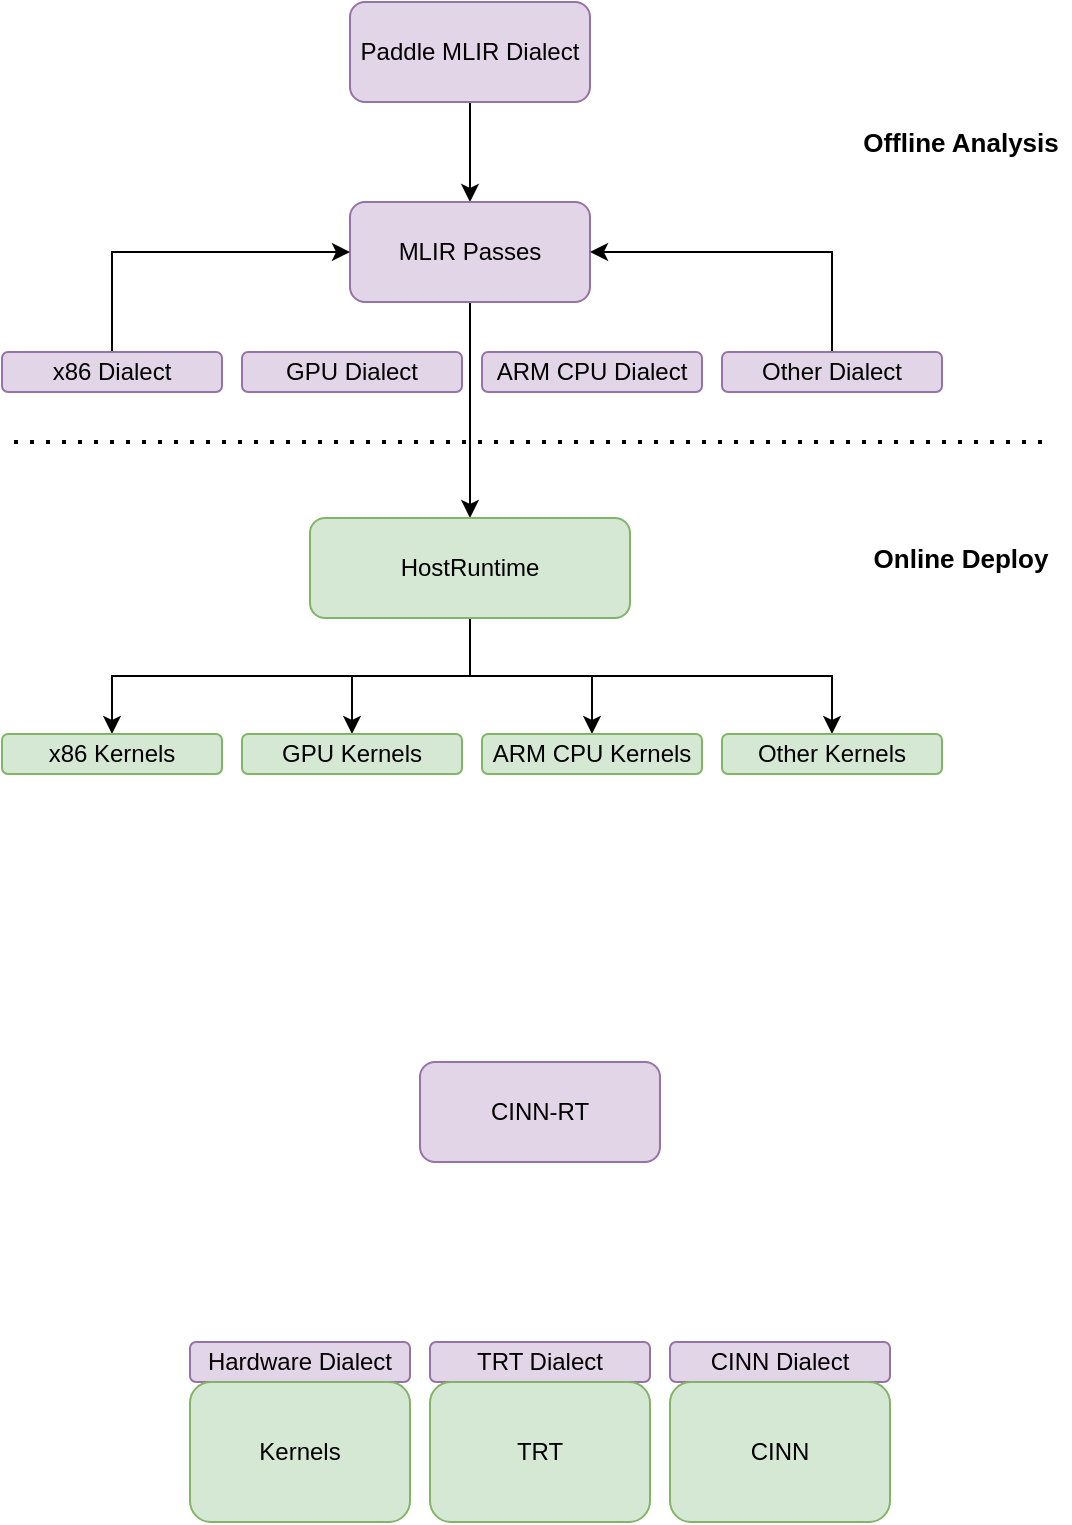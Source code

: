 <mxfile version="15.5.7" type="github">
  <diagram id="OK6-vwCXTCh-dlWnl3EN" name="Page-1">
    <mxGraphModel dx="1298" dy="841" grid="1" gridSize="10" guides="1" tooltips="1" connect="1" arrows="1" fold="1" page="1" pageScale="1" pageWidth="850" pageHeight="1100" math="0" shadow="0">
      <root>
        <mxCell id="0" />
        <mxCell id="1" parent="0" />
        <mxCell id="GctJTzEbkkCPuwblg5-j-24" style="edgeStyle=orthogonalEdgeStyle;rounded=0;orthogonalLoop=1;jettySize=auto;html=1;exitX=0.5;exitY=1;exitDx=0;exitDy=0;entryX=0.5;entryY=0;entryDx=0;entryDy=0;" edge="1" parent="1" source="GctJTzEbkkCPuwblg5-j-1" target="GctJTzEbkkCPuwblg5-j-2">
          <mxGeometry relative="1" as="geometry" />
        </mxCell>
        <mxCell id="GctJTzEbkkCPuwblg5-j-1" value="Paddle MLIR Dialect" style="rounded=1;whiteSpace=wrap;html=1;fillColor=#e1d5e7;strokeColor=#9673a6;" vertex="1" parent="1">
          <mxGeometry x="330" y="110" width="120" height="50" as="geometry" />
        </mxCell>
        <mxCell id="GctJTzEbkkCPuwblg5-j-25" style="edgeStyle=orthogonalEdgeStyle;rounded=0;orthogonalLoop=1;jettySize=auto;html=1;exitX=0.5;exitY=1;exitDx=0;exitDy=0;entryX=0.5;entryY=0;entryDx=0;entryDy=0;" edge="1" parent="1" source="GctJTzEbkkCPuwblg5-j-2" target="GctJTzEbkkCPuwblg5-j-3">
          <mxGeometry relative="1" as="geometry" />
        </mxCell>
        <mxCell id="GctJTzEbkkCPuwblg5-j-2" value="MLIR Passes" style="rounded=1;whiteSpace=wrap;html=1;fillColor=#e1d5e7;strokeColor=#9673a6;" vertex="1" parent="1">
          <mxGeometry x="330" y="210" width="120" height="50" as="geometry" />
        </mxCell>
        <mxCell id="GctJTzEbkkCPuwblg5-j-50" style="edgeStyle=orthogonalEdgeStyle;rounded=0;orthogonalLoop=1;jettySize=auto;html=1;exitX=0.5;exitY=1;exitDx=0;exitDy=0;entryX=0.5;entryY=0;entryDx=0;entryDy=0;fontSize=13;" edge="1" parent="1" source="GctJTzEbkkCPuwblg5-j-3" target="GctJTzEbkkCPuwblg5-j-5">
          <mxGeometry relative="1" as="geometry" />
        </mxCell>
        <mxCell id="GctJTzEbkkCPuwblg5-j-51" style="edgeStyle=orthogonalEdgeStyle;rounded=0;orthogonalLoop=1;jettySize=auto;html=1;exitX=0.5;exitY=1;exitDx=0;exitDy=0;entryX=0.5;entryY=0;entryDx=0;entryDy=0;fontSize=13;" edge="1" parent="1" source="GctJTzEbkkCPuwblg5-j-3" target="GctJTzEbkkCPuwblg5-j-20">
          <mxGeometry relative="1" as="geometry" />
        </mxCell>
        <mxCell id="GctJTzEbkkCPuwblg5-j-52" style="edgeStyle=orthogonalEdgeStyle;rounded=0;orthogonalLoop=1;jettySize=auto;html=1;exitX=0.5;exitY=1;exitDx=0;exitDy=0;entryX=0.5;entryY=0;entryDx=0;entryDy=0;fontSize=13;" edge="1" parent="1" source="GctJTzEbkkCPuwblg5-j-3" target="GctJTzEbkkCPuwblg5-j-7">
          <mxGeometry relative="1" as="geometry" />
        </mxCell>
        <mxCell id="GctJTzEbkkCPuwblg5-j-53" style="edgeStyle=orthogonalEdgeStyle;rounded=0;orthogonalLoop=1;jettySize=auto;html=1;exitX=0.5;exitY=1;exitDx=0;exitDy=0;entryX=0.5;entryY=0;entryDx=0;entryDy=0;fontSize=13;" edge="1" parent="1" source="GctJTzEbkkCPuwblg5-j-3" target="GctJTzEbkkCPuwblg5-j-12">
          <mxGeometry relative="1" as="geometry" />
        </mxCell>
        <mxCell id="GctJTzEbkkCPuwblg5-j-3" value="HostRuntime" style="rounded=1;whiteSpace=wrap;html=1;fillColor=#d5e8d4;strokeColor=#82b366;" vertex="1" parent="1">
          <mxGeometry x="310" y="368" width="160" height="50" as="geometry" />
        </mxCell>
        <mxCell id="GctJTzEbkkCPuwblg5-j-22" style="edgeStyle=orthogonalEdgeStyle;rounded=0;orthogonalLoop=1;jettySize=auto;html=1;exitX=0.5;exitY=0;exitDx=0;exitDy=0;entryX=0;entryY=0.5;entryDx=0;entryDy=0;" edge="1" parent="1" source="GctJTzEbkkCPuwblg5-j-4" target="GctJTzEbkkCPuwblg5-j-2">
          <mxGeometry relative="1" as="geometry" />
        </mxCell>
        <mxCell id="GctJTzEbkkCPuwblg5-j-23" style="edgeStyle=orthogonalEdgeStyle;rounded=0;orthogonalLoop=1;jettySize=auto;html=1;exitX=0.5;exitY=0;exitDx=0;exitDy=0;entryX=1;entryY=0.5;entryDx=0;entryDy=0;" edge="1" parent="1" source="GctJTzEbkkCPuwblg5-j-19" target="GctJTzEbkkCPuwblg5-j-2">
          <mxGeometry relative="1" as="geometry" />
        </mxCell>
        <mxCell id="GctJTzEbkkCPuwblg5-j-28" value="" style="endArrow=none;dashed=1;html=1;dashPattern=1 3;strokeWidth=2;rounded=0;" edge="1" parent="1">
          <mxGeometry width="50" height="50" relative="1" as="geometry">
            <mxPoint x="676" y="330" as="sourcePoint" />
            <mxPoint x="156" y="330" as="targetPoint" />
          </mxGeometry>
        </mxCell>
        <mxCell id="GctJTzEbkkCPuwblg5-j-29" value="&lt;b&gt;&lt;font style=&quot;font-size: 13px&quot;&gt;Offline Analysis&lt;/font&gt;&lt;/b&gt;" style="text;html=1;align=center;verticalAlign=middle;resizable=0;points=[];autosize=1;strokeColor=none;fillColor=none;" vertex="1" parent="1">
          <mxGeometry x="580" y="170" width="110" height="20" as="geometry" />
        </mxCell>
        <mxCell id="GctJTzEbkkCPuwblg5-j-30" value="&lt;font style=&quot;font-size: 13px&quot;&gt;&lt;b&gt;Online Deploy&lt;/b&gt;&lt;/font&gt;" style="text;html=1;align=center;verticalAlign=middle;resizable=0;points=[];autosize=1;strokeColor=none;fillColor=none;" vertex="1" parent="1">
          <mxGeometry x="585" y="378" width="100" height="20" as="geometry" />
        </mxCell>
        <mxCell id="GctJTzEbkkCPuwblg5-j-33" value="CINN-RT" style="rounded=1;whiteSpace=wrap;html=1;fillColor=#e1d5e7;strokeColor=#9673a6;" vertex="1" parent="1">
          <mxGeometry x="365" y="640" width="120" height="50" as="geometry" />
        </mxCell>
        <mxCell id="GctJTzEbkkCPuwblg5-j-35" value="" style="group" vertex="1" connectable="0" parent="1">
          <mxGeometry x="250" y="780" width="110" height="90" as="geometry" />
        </mxCell>
        <mxCell id="GctJTzEbkkCPuwblg5-j-36" value="Hardware Dialect" style="rounded=1;whiteSpace=wrap;html=1;fillColor=#e1d5e7;strokeColor=#9673a6;" vertex="1" parent="GctJTzEbkkCPuwblg5-j-35">
          <mxGeometry width="110" height="20" as="geometry" />
        </mxCell>
        <mxCell id="GctJTzEbkkCPuwblg5-j-37" value="Kernels" style="rounded=1;whiteSpace=wrap;html=1;fillColor=#d5e8d4;strokeColor=#82b366;" vertex="1" parent="GctJTzEbkkCPuwblg5-j-35">
          <mxGeometry y="20" width="110" height="70" as="geometry" />
        </mxCell>
        <mxCell id="GctJTzEbkkCPuwblg5-j-40" value="" style="group" vertex="1" connectable="0" parent="1">
          <mxGeometry x="370" y="780" width="110" height="90" as="geometry" />
        </mxCell>
        <mxCell id="GctJTzEbkkCPuwblg5-j-41" value="TRT Dialect" style="rounded=1;whiteSpace=wrap;html=1;fillColor=#e1d5e7;strokeColor=#9673a6;" vertex="1" parent="GctJTzEbkkCPuwblg5-j-40">
          <mxGeometry width="110" height="20" as="geometry" />
        </mxCell>
        <mxCell id="GctJTzEbkkCPuwblg5-j-42" value="TRT" style="rounded=1;whiteSpace=wrap;html=1;fillColor=#d5e8d4;strokeColor=#82b366;" vertex="1" parent="GctJTzEbkkCPuwblg5-j-40">
          <mxGeometry y="20" width="110" height="70" as="geometry" />
        </mxCell>
        <mxCell id="GctJTzEbkkCPuwblg5-j-43" value="" style="group" vertex="1" connectable="0" parent="1">
          <mxGeometry x="490" y="780" width="110" height="90" as="geometry" />
        </mxCell>
        <mxCell id="GctJTzEbkkCPuwblg5-j-44" value="CINN Dialect" style="rounded=1;whiteSpace=wrap;html=1;fillColor=#e1d5e7;strokeColor=#9673a6;" vertex="1" parent="GctJTzEbkkCPuwblg5-j-43">
          <mxGeometry width="110" height="20" as="geometry" />
        </mxCell>
        <mxCell id="GctJTzEbkkCPuwblg5-j-45" value="CINN" style="rounded=1;whiteSpace=wrap;html=1;fillColor=#d5e8d4;strokeColor=#82b366;" vertex="1" parent="GctJTzEbkkCPuwblg5-j-43">
          <mxGeometry y="20" width="110" height="70" as="geometry" />
        </mxCell>
        <mxCell id="GctJTzEbkkCPuwblg5-j-46" value="" style="group" vertex="1" connectable="0" parent="1">
          <mxGeometry x="156" y="285" width="470" height="20" as="geometry" />
        </mxCell>
        <mxCell id="GctJTzEbkkCPuwblg5-j-4" value="x86 Dialect" style="rounded=1;whiteSpace=wrap;html=1;fillColor=#e1d5e7;strokeColor=#9673a6;" vertex="1" parent="GctJTzEbkkCPuwblg5-j-46">
          <mxGeometry width="110" height="20" as="geometry" />
        </mxCell>
        <mxCell id="GctJTzEbkkCPuwblg5-j-6" value="GPU Dialect" style="rounded=1;whiteSpace=wrap;html=1;fillColor=#e1d5e7;strokeColor=#9673a6;" vertex="1" parent="GctJTzEbkkCPuwblg5-j-46">
          <mxGeometry x="120" width="110" height="20" as="geometry" />
        </mxCell>
        <mxCell id="GctJTzEbkkCPuwblg5-j-11" value="ARM CPU Dialect" style="rounded=1;whiteSpace=wrap;html=1;fillColor=#e1d5e7;strokeColor=#9673a6;" vertex="1" parent="GctJTzEbkkCPuwblg5-j-46">
          <mxGeometry x="240" width="110" height="20" as="geometry" />
        </mxCell>
        <mxCell id="GctJTzEbkkCPuwblg5-j-19" value="Other Dialect" style="rounded=1;whiteSpace=wrap;html=1;fillColor=#e1d5e7;strokeColor=#9673a6;" vertex="1" parent="GctJTzEbkkCPuwblg5-j-46">
          <mxGeometry x="360" width="110" height="20" as="geometry" />
        </mxCell>
        <mxCell id="GctJTzEbkkCPuwblg5-j-48" value="" style="group" vertex="1" connectable="0" parent="1">
          <mxGeometry x="156" y="476" width="470" height="20" as="geometry" />
        </mxCell>
        <mxCell id="GctJTzEbkkCPuwblg5-j-5" value="x86 Kernels" style="rounded=1;whiteSpace=wrap;html=1;fillColor=#d5e8d4;strokeColor=#82b366;" vertex="1" parent="GctJTzEbkkCPuwblg5-j-48">
          <mxGeometry width="110" height="20" as="geometry" />
        </mxCell>
        <mxCell id="GctJTzEbkkCPuwblg5-j-7" value="GPU Kernels" style="rounded=1;whiteSpace=wrap;html=1;fillColor=#d5e8d4;strokeColor=#82b366;" vertex="1" parent="GctJTzEbkkCPuwblg5-j-48">
          <mxGeometry x="120" width="110" height="20" as="geometry" />
        </mxCell>
        <mxCell id="GctJTzEbkkCPuwblg5-j-12" value="ARM CPU Kernels" style="rounded=1;whiteSpace=wrap;html=1;fillColor=#d5e8d4;strokeColor=#82b366;" vertex="1" parent="GctJTzEbkkCPuwblg5-j-48">
          <mxGeometry x="240" width="110" height="20" as="geometry" />
        </mxCell>
        <mxCell id="GctJTzEbkkCPuwblg5-j-20" value="Other Kernels" style="rounded=1;whiteSpace=wrap;html=1;fillColor=#d5e8d4;strokeColor=#82b366;" vertex="1" parent="GctJTzEbkkCPuwblg5-j-48">
          <mxGeometry x="360" width="110" height="20" as="geometry" />
        </mxCell>
      </root>
    </mxGraphModel>
  </diagram>
</mxfile>
